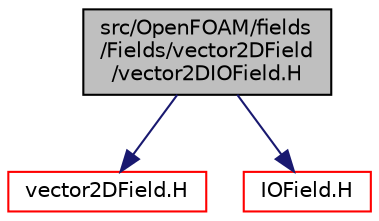 digraph "src/OpenFOAM/fields/Fields/vector2DField/vector2DIOField.H"
{
  bgcolor="transparent";
  edge [fontname="Helvetica",fontsize="10",labelfontname="Helvetica",labelfontsize="10"];
  node [fontname="Helvetica",fontsize="10",shape=record];
  Node0 [label="src/OpenFOAM/fields\l/Fields/vector2DField\l/vector2DIOField.H",height=0.2,width=0.4,color="black", fillcolor="grey75", style="filled", fontcolor="black"];
  Node0 -> Node1 [color="midnightblue",fontsize="10",style="solid",fontname="Helvetica"];
  Node1 [label="vector2DField.H",height=0.2,width=0.4,color="red",URL="$a10478.html",tooltip="Foam::vector2DField. "];
  Node0 -> Node100 [color="midnightblue",fontsize="10",style="solid",fontname="Helvetica"];
  Node100 [label="IOField.H",height=0.2,width=0.4,color="red",URL="$a09758.html"];
}
